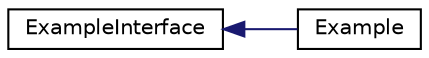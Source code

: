 digraph "Graphical Class Hierarchy"
{
  edge [fontname="Helvetica",fontsize="10",labelfontname="Helvetica",labelfontsize="10"];
  node [fontname="Helvetica",fontsize="10",shape=record];
  rankdir="LR";
  Node1 [label="ExampleInterface",height=0.2,width=0.4,color="black", fillcolor="white", style="filled",URL="$df/d80/classExampleInterface.html"];
  Node1 -> Node2 [dir="back",color="midnightblue",fontsize="10",style="solid",fontname="Helvetica"];
  Node2 [label="Example",height=0.2,width=0.4,color="black", fillcolor="white", style="filled",URL="$d2/d31/classExample.html"];
}

